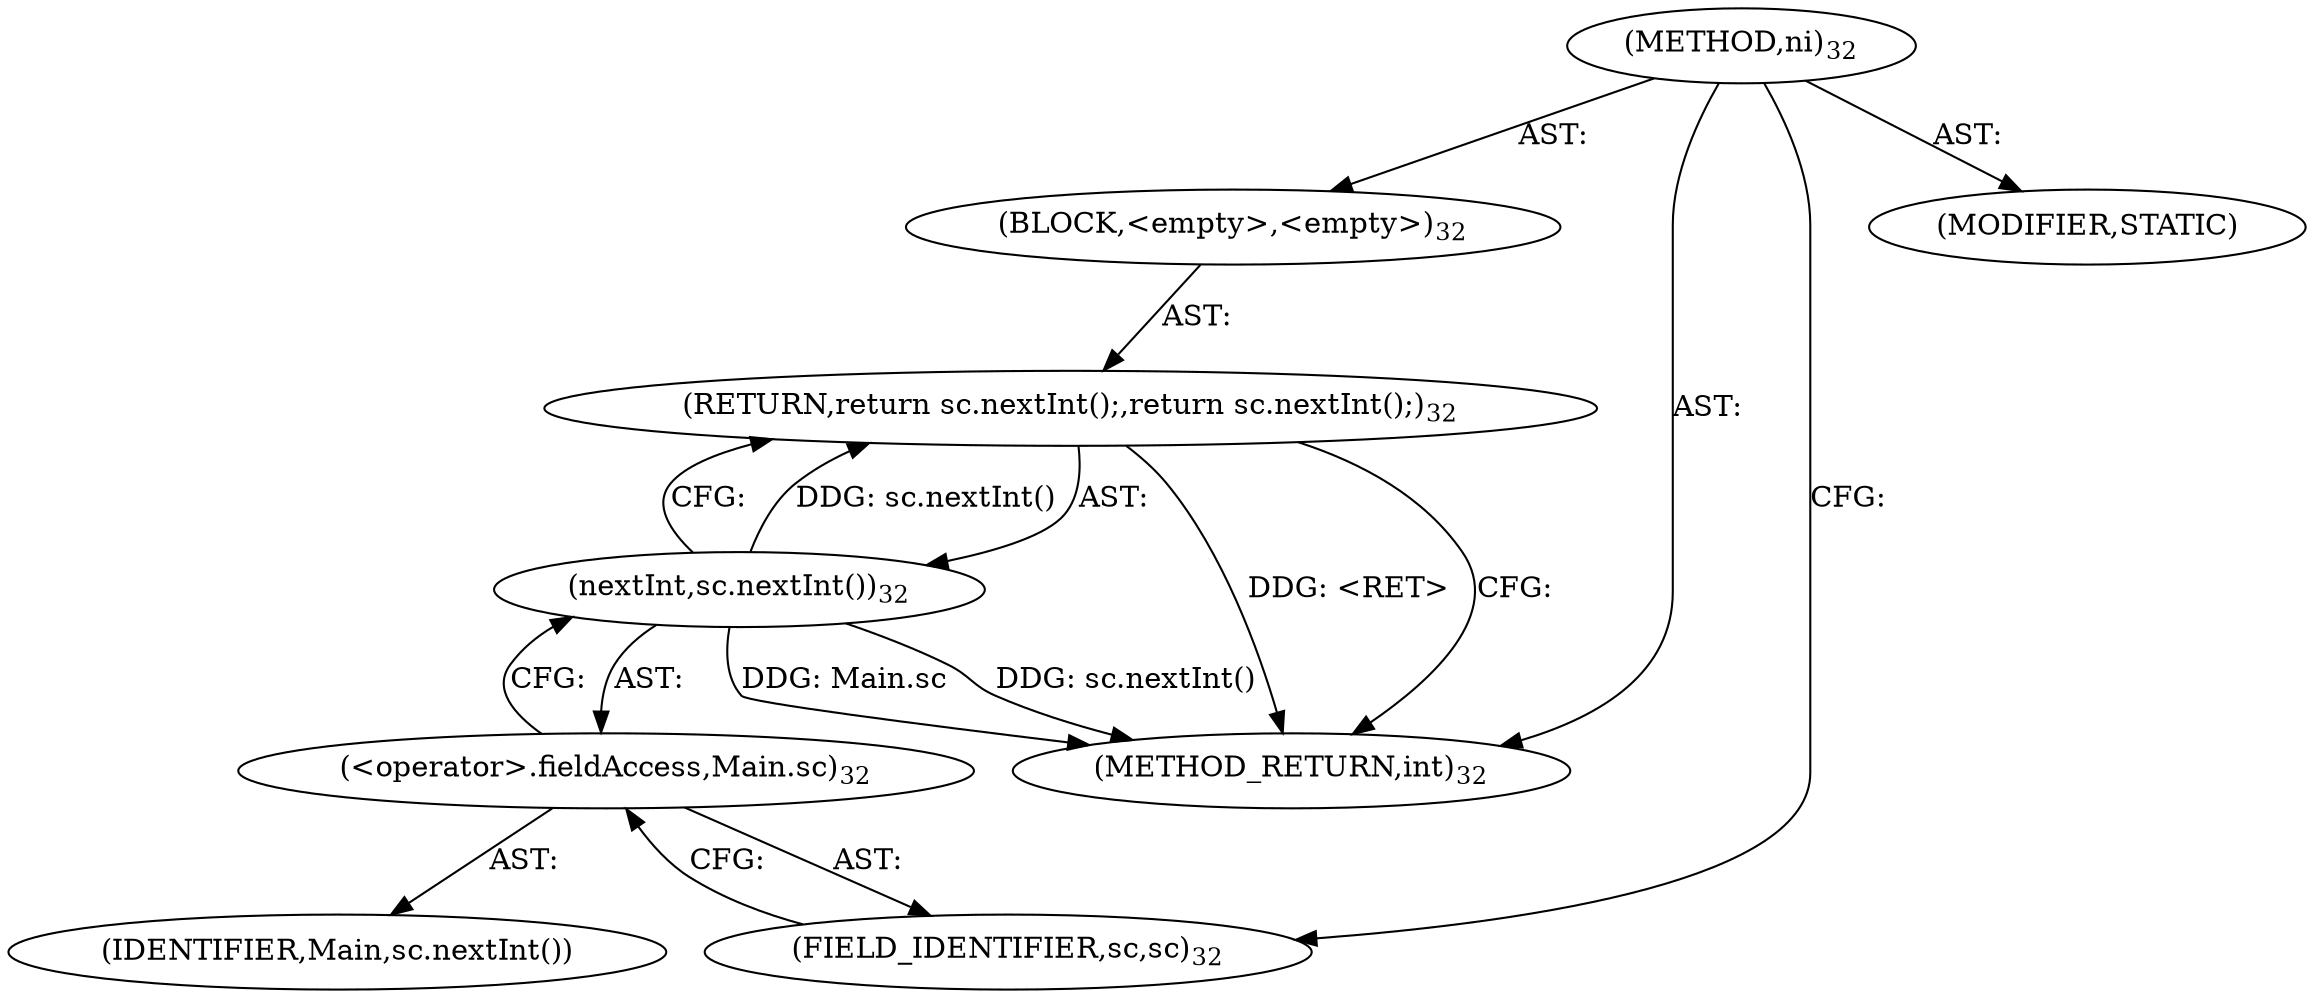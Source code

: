 digraph "ni" {  
"194" [label = <(METHOD,ni)<SUB>32</SUB>> ]
"195" [label = <(BLOCK,&lt;empty&gt;,&lt;empty&gt;)<SUB>32</SUB>> ]
"196" [label = <(RETURN,return sc.nextInt();,return sc.nextInt();)<SUB>32</SUB>> ]
"197" [label = <(nextInt,sc.nextInt())<SUB>32</SUB>> ]
"198" [label = <(&lt;operator&gt;.fieldAccess,Main.sc)<SUB>32</SUB>> ]
"199" [label = <(IDENTIFIER,Main,sc.nextInt())> ]
"200" [label = <(FIELD_IDENTIFIER,sc,sc)<SUB>32</SUB>> ]
"201" [label = <(MODIFIER,STATIC)> ]
"202" [label = <(METHOD_RETURN,int)<SUB>32</SUB>> ]
  "194" -> "195"  [ label = "AST: "] 
  "194" -> "201"  [ label = "AST: "] 
  "194" -> "202"  [ label = "AST: "] 
  "195" -> "196"  [ label = "AST: "] 
  "196" -> "197"  [ label = "AST: "] 
  "197" -> "198"  [ label = "AST: "] 
  "198" -> "199"  [ label = "AST: "] 
  "198" -> "200"  [ label = "AST: "] 
  "196" -> "202"  [ label = "CFG: "] 
  "197" -> "196"  [ label = "CFG: "] 
  "198" -> "197"  [ label = "CFG: "] 
  "200" -> "198"  [ label = "CFG: "] 
  "194" -> "200"  [ label = "CFG: "] 
  "196" -> "202"  [ label = "DDG: &lt;RET&gt;"] 
  "197" -> "202"  [ label = "DDG: Main.sc"] 
  "197" -> "202"  [ label = "DDG: sc.nextInt()"] 
  "197" -> "196"  [ label = "DDG: sc.nextInt()"] 
}
